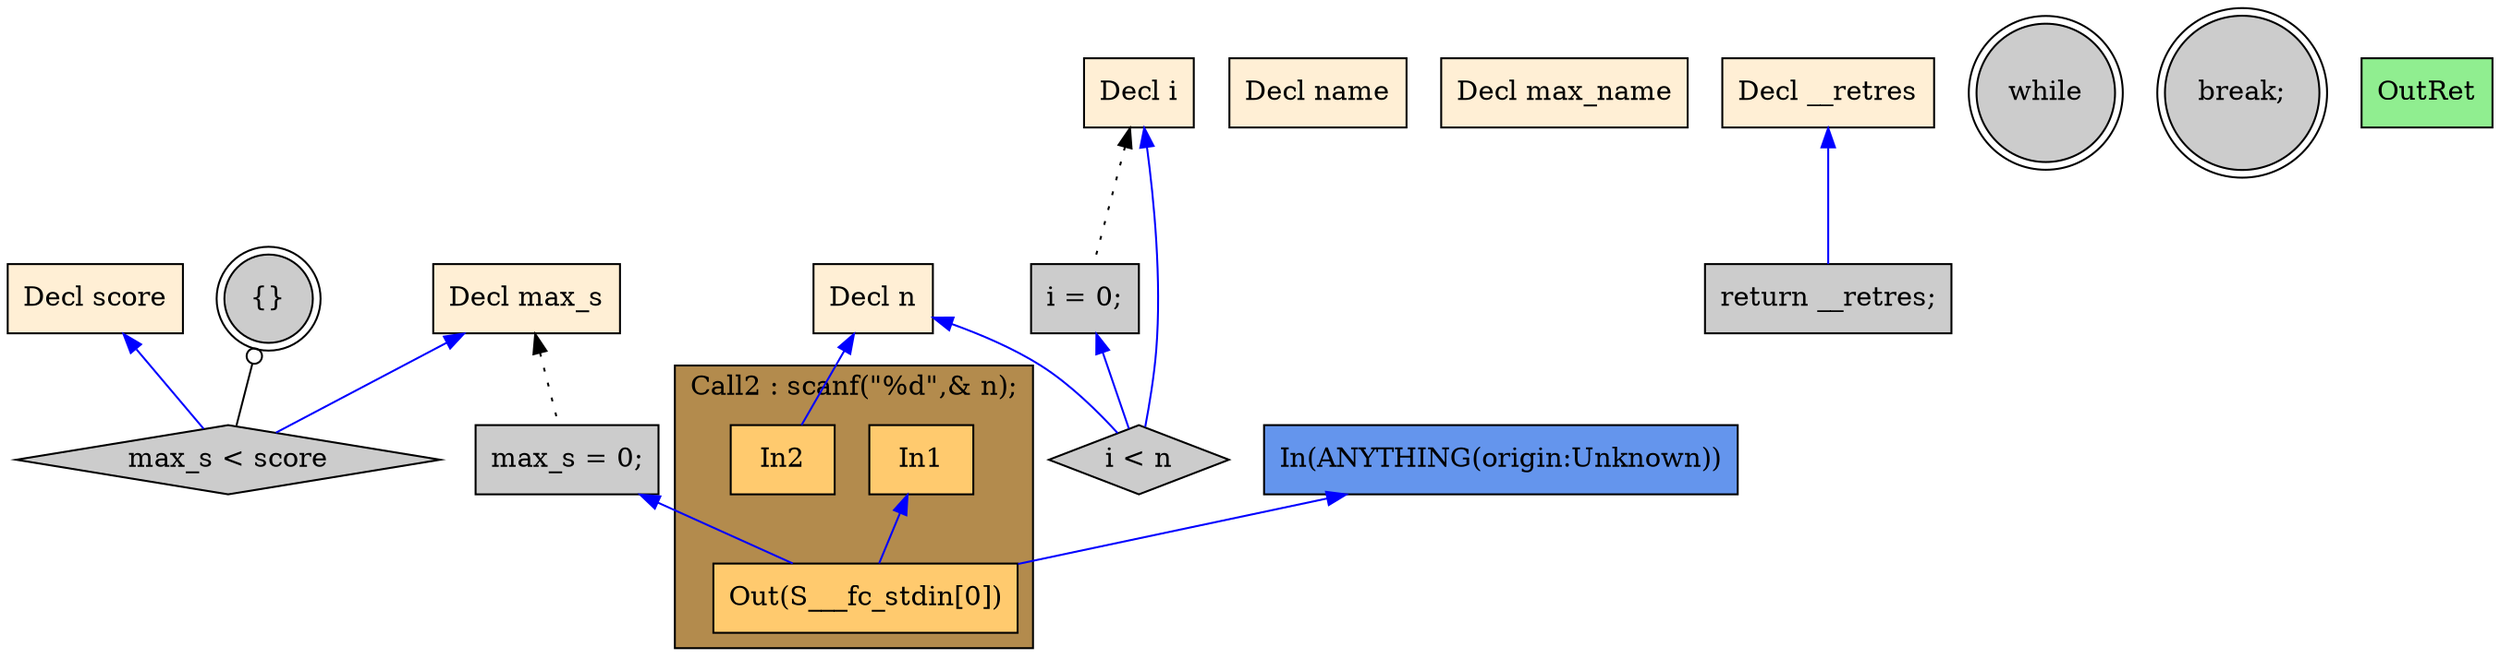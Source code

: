 digraph G {
  rankdir=TB;
  node [style="filled", ];
  2 [label="Decl score", fillcolor="#FFEFD5", shape=box, ];
  3 [label="Decl max_s", fillcolor="#FFEFD5", shape=box, ];
  4 [label="Decl name", fillcolor="#FFEFD5", shape=box, ];
  5 [label="Decl max_name", fillcolor="#FFEFD5", shape=box, ];
  6 [label="Decl i", fillcolor="#FFEFD5", shape=box, ];
  7 [label="Decl n", fillcolor="#FFEFD5", shape=box, ];
  8 [label="Decl __retres", fillcolor="#FFEFD5", shape=box, ];
  9 [label="max_s = 0;", fillcolor="#CCCCCC", shape=box, ];
  11 [label="In1", fillcolor="#FFCA6E", shape=box, ];
  12 [label="In2", fillcolor="#FFCA6E", shape=box, ];
  13 [label="Out(S___fc_stdin[0])", fillcolor="#FFCA6E", shape=box, ];
  14 [label="i = 0;", fillcolor="#CCCCCC", shape=box, ];
  15 [label="while", fillcolor="#CCCCCC", shape=doublecircle, ];
  16 [label="i < n", fillcolor="#CCCCCC", shape=diamond, ];
  17 [label="{}", fillcolor="#CCCCCC", shape=doublecircle, ];
  18 [label="max_s < score", fillcolor="#CCCCCC", shape=diamond, ];
  19 [label="break;", fillcolor="#CCCCCC", shape=doublecircle, ];
  20 [label="return __retres;", fillcolor="#CCCCCC", shape=box, ];
  21 [label="OutRet", fillcolor="#90EE90", shape=box, ];
  22 [label="In(ANYTHING(origin:Unknown))", fillcolor="#6495ED", shape=box, ];
  
  subgraph cluster_Call2 { label="Call2 : scanf(\"%d\",& n);";
                           fillcolor="#B38B4D"; style="filled"; 13;12;11;
     };
  
  edge [dir=back, ];
  3 -> 9 [color="#000000", style="dotted", ];
  7 -> 12 [color="#0000FF", ];
  9 -> 13 [color="#0000FF", ];
  11 -> 13 [color="#0000FF", ];
  22 -> 13 [color="#0000FF", ];
  6 -> 14 [color="#000000", style="dotted", ];
  6 -> 16 [color="#0000FF", ];
  7 -> 16 [color="#0000FF", ];
  14 -> 16 [color="#0000FF", ];
  2 -> 18 [color="#0000FF", ];
  3 -> 18 [color="#0000FF", ];
  17 -> 18 [color="#000000", arrowtail=odot, ];
  8 -> 20 [color="#0000FF", ];
  
  }